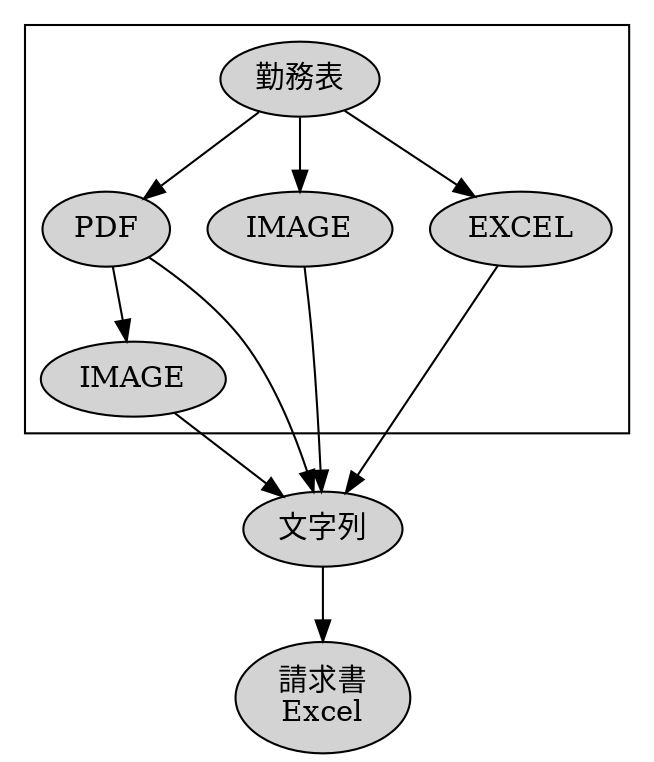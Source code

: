 // dot -Tpng source.dot -otarget.png

digraph graph_name {
	graph [
		charset = "UTF-8";
	];

	node [
		colorscheme = "rdylgn11",
		style = "solid,filled"
	];

	edge [
		style = solid,
		fontsize = 14
	];

	subgraph cluster_1 {
		OIMG [label = "IMAGE"];
		TIMETABLE [label = "勤務表"];
		TIMETABLE -> OIMG;
		TIMETABLE -> EXCEL;
		TIMETABLE -> PDF;
		PDF -> IMAGE ;
	
	}
	STRING   [label = "文字列"];
	INVOICE   [label = "請求書\nExcel"];

	PDF -> STRING;
	OIMG -> STRING;
	EXCEL -> STRING;
	IMAGE -> STRING;
	STRING -> INVOICE;

}
